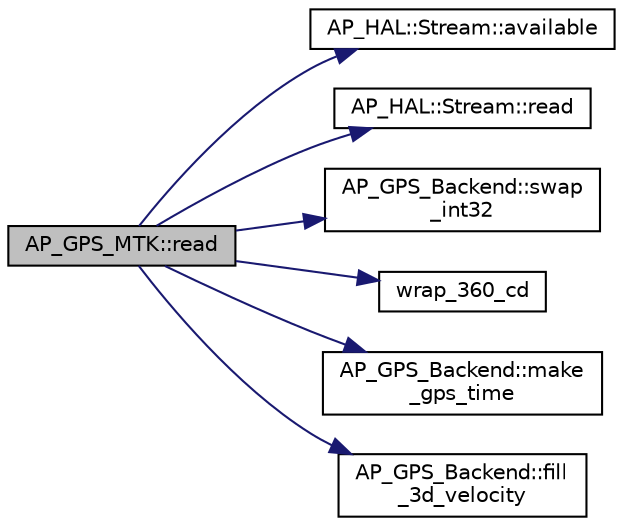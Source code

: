 digraph "AP_GPS_MTK::read"
{
 // INTERACTIVE_SVG=YES
  edge [fontname="Helvetica",fontsize="10",labelfontname="Helvetica",labelfontsize="10"];
  node [fontname="Helvetica",fontsize="10",shape=record];
  rankdir="LR";
  Node1 [label="AP_GPS_MTK::read",height=0.2,width=0.4,color="black", fillcolor="grey75", style="filled", fontcolor="black"];
  Node1 -> Node2 [color="midnightblue",fontsize="10",style="solid",fontname="Helvetica"];
  Node2 [label="AP_HAL::Stream::available",height=0.2,width=0.4,color="black", fillcolor="white", style="filled",URL="$classAP__HAL_1_1Stream.html#ae687e48f5689af94d66fb88822923e12"];
  Node1 -> Node3 [color="midnightblue",fontsize="10",style="solid",fontname="Helvetica"];
  Node3 [label="AP_HAL::Stream::read",height=0.2,width=0.4,color="black", fillcolor="white", style="filled",URL="$classAP__HAL_1_1Stream.html#ae42ff362cc2a7e527c22f92a3740c2ac"];
  Node1 -> Node4 [color="midnightblue",fontsize="10",style="solid",fontname="Helvetica"];
  Node4 [label="AP_GPS_Backend::swap\l_int32",height=0.2,width=0.4,color="black", fillcolor="white", style="filled",URL="$classAP__GPS__Backend.html#a8e71e2e307aeb48d4d4aecaa64b00c20"];
  Node1 -> Node5 [color="midnightblue",fontsize="10",style="solid",fontname="Helvetica"];
  Node5 [label="wrap_360_cd",height=0.2,width=0.4,color="black", fillcolor="white", style="filled",URL="$AP__Math_8h.html#aec935e3ce7fb13099565b27693547d09"];
  Node1 -> Node6 [color="midnightblue",fontsize="10",style="solid",fontname="Helvetica"];
  Node6 [label="AP_GPS_Backend::make\l_gps_time",height=0.2,width=0.4,color="black", fillcolor="white", style="filled",URL="$classAP__GPS__Backend.html#a61d3376fe67c0f2f8b0cb865dfc863b1"];
  Node1 -> Node7 [color="midnightblue",fontsize="10",style="solid",fontname="Helvetica"];
  Node7 [label="AP_GPS_Backend::fill\l_3d_velocity",height=0.2,width=0.4,color="black", fillcolor="white", style="filled",URL="$classAP__GPS__Backend.html#a349cb407ea3c09c424ed77bcf72a488b"];
}
